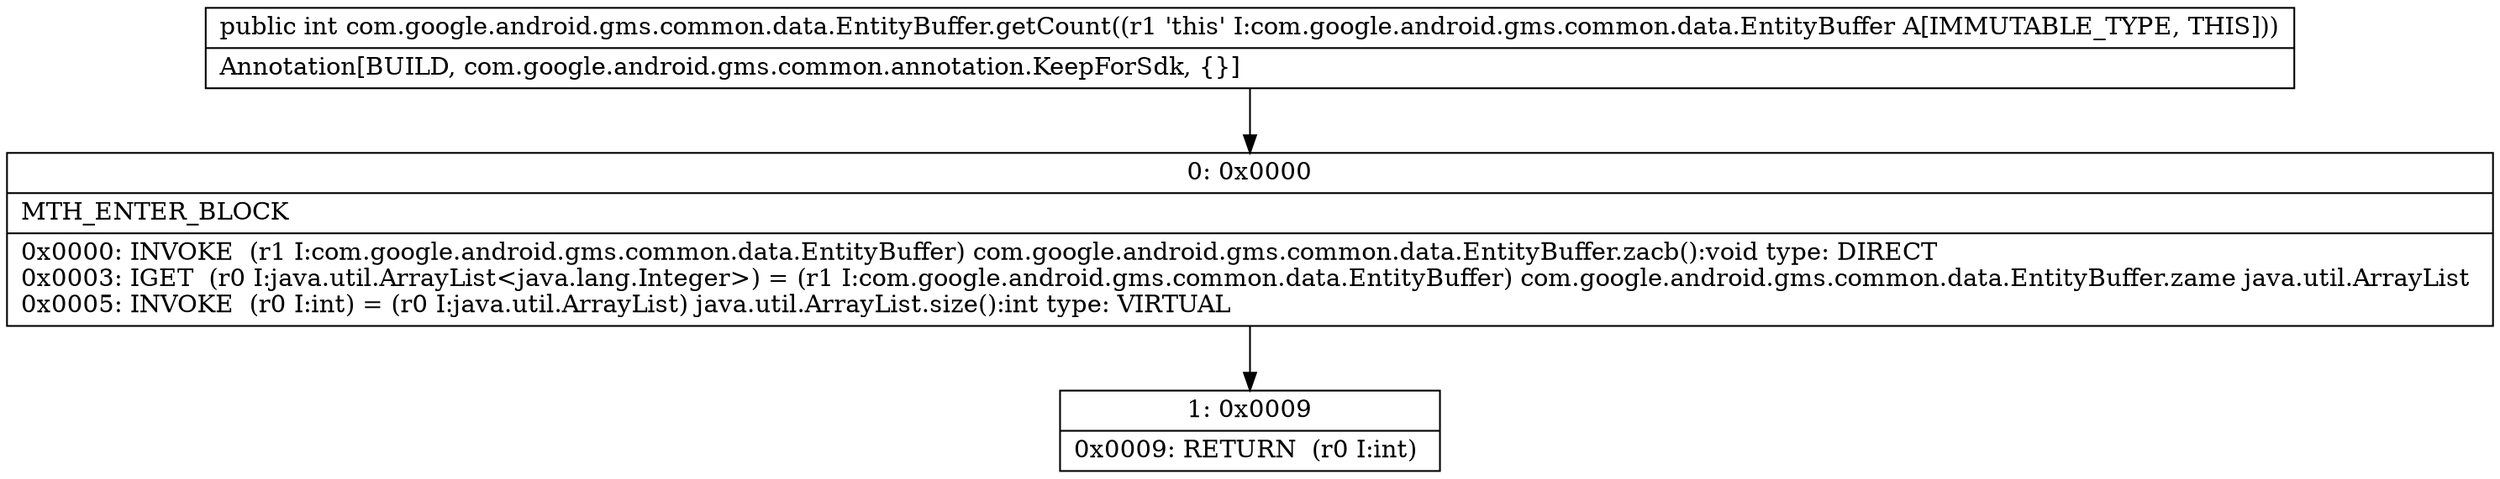 digraph "CFG forcom.google.android.gms.common.data.EntityBuffer.getCount()I" {
Node_0 [shape=record,label="{0\:\ 0x0000|MTH_ENTER_BLOCK\l|0x0000: INVOKE  (r1 I:com.google.android.gms.common.data.EntityBuffer) com.google.android.gms.common.data.EntityBuffer.zacb():void type: DIRECT \l0x0003: IGET  (r0 I:java.util.ArrayList\<java.lang.Integer\>) = (r1 I:com.google.android.gms.common.data.EntityBuffer) com.google.android.gms.common.data.EntityBuffer.zame java.util.ArrayList \l0x0005: INVOKE  (r0 I:int) = (r0 I:java.util.ArrayList) java.util.ArrayList.size():int type: VIRTUAL \l}"];
Node_1 [shape=record,label="{1\:\ 0x0009|0x0009: RETURN  (r0 I:int) \l}"];
MethodNode[shape=record,label="{public int com.google.android.gms.common.data.EntityBuffer.getCount((r1 'this' I:com.google.android.gms.common.data.EntityBuffer A[IMMUTABLE_TYPE, THIS]))  | Annotation[BUILD, com.google.android.gms.common.annotation.KeepForSdk, \{\}]\l}"];
MethodNode -> Node_0;
Node_0 -> Node_1;
}

